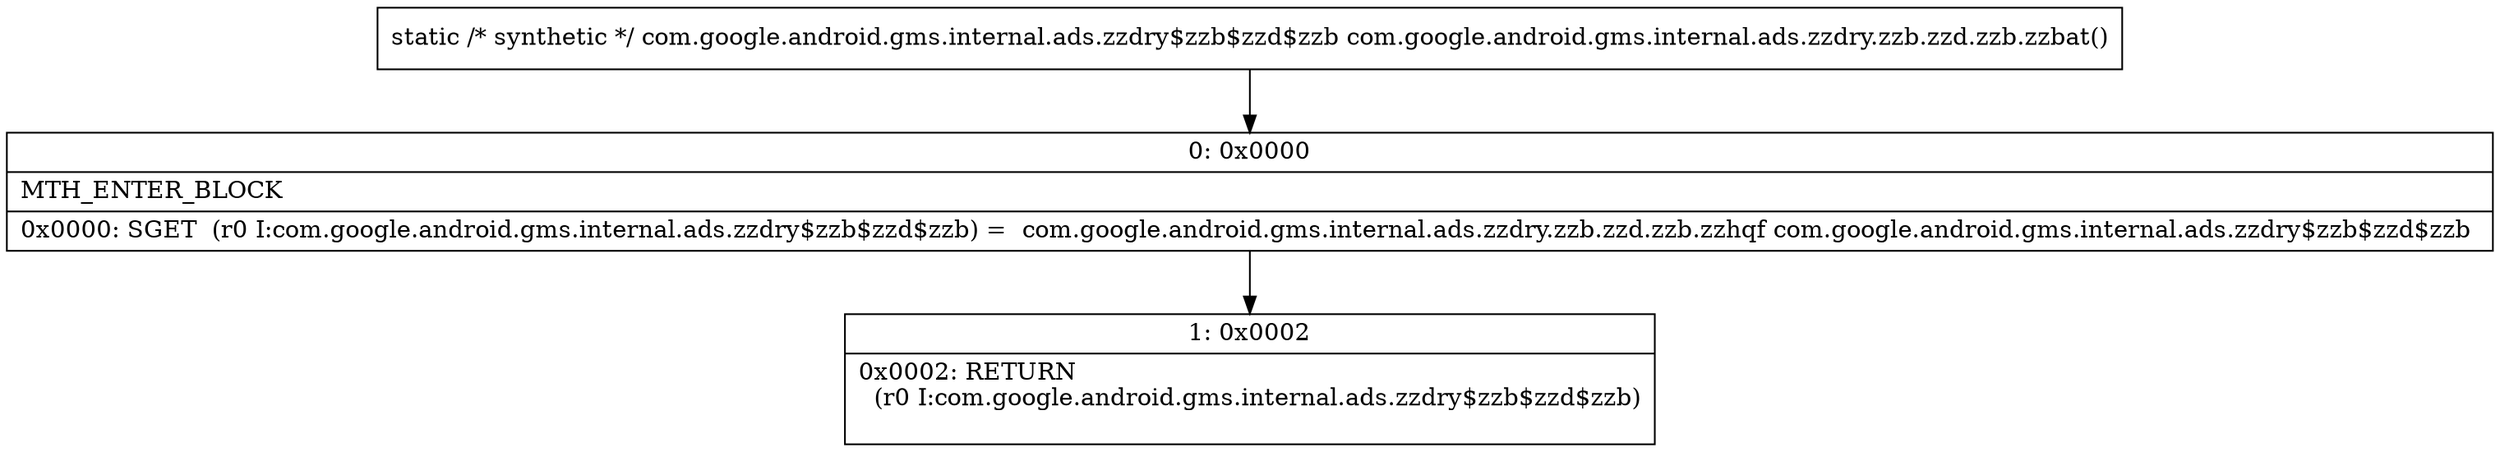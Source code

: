 digraph "CFG forcom.google.android.gms.internal.ads.zzdry.zzb.zzd.zzb.zzbat()Lcom\/google\/android\/gms\/internal\/ads\/zzdry$zzb$zzd$zzb;" {
Node_0 [shape=record,label="{0\:\ 0x0000|MTH_ENTER_BLOCK\l|0x0000: SGET  (r0 I:com.google.android.gms.internal.ads.zzdry$zzb$zzd$zzb) =  com.google.android.gms.internal.ads.zzdry.zzb.zzd.zzb.zzhqf com.google.android.gms.internal.ads.zzdry$zzb$zzd$zzb \l}"];
Node_1 [shape=record,label="{1\:\ 0x0002|0x0002: RETURN  \l  (r0 I:com.google.android.gms.internal.ads.zzdry$zzb$zzd$zzb)\l \l}"];
MethodNode[shape=record,label="{static \/* synthetic *\/ com.google.android.gms.internal.ads.zzdry$zzb$zzd$zzb com.google.android.gms.internal.ads.zzdry.zzb.zzd.zzb.zzbat() }"];
MethodNode -> Node_0;
Node_0 -> Node_1;
}


